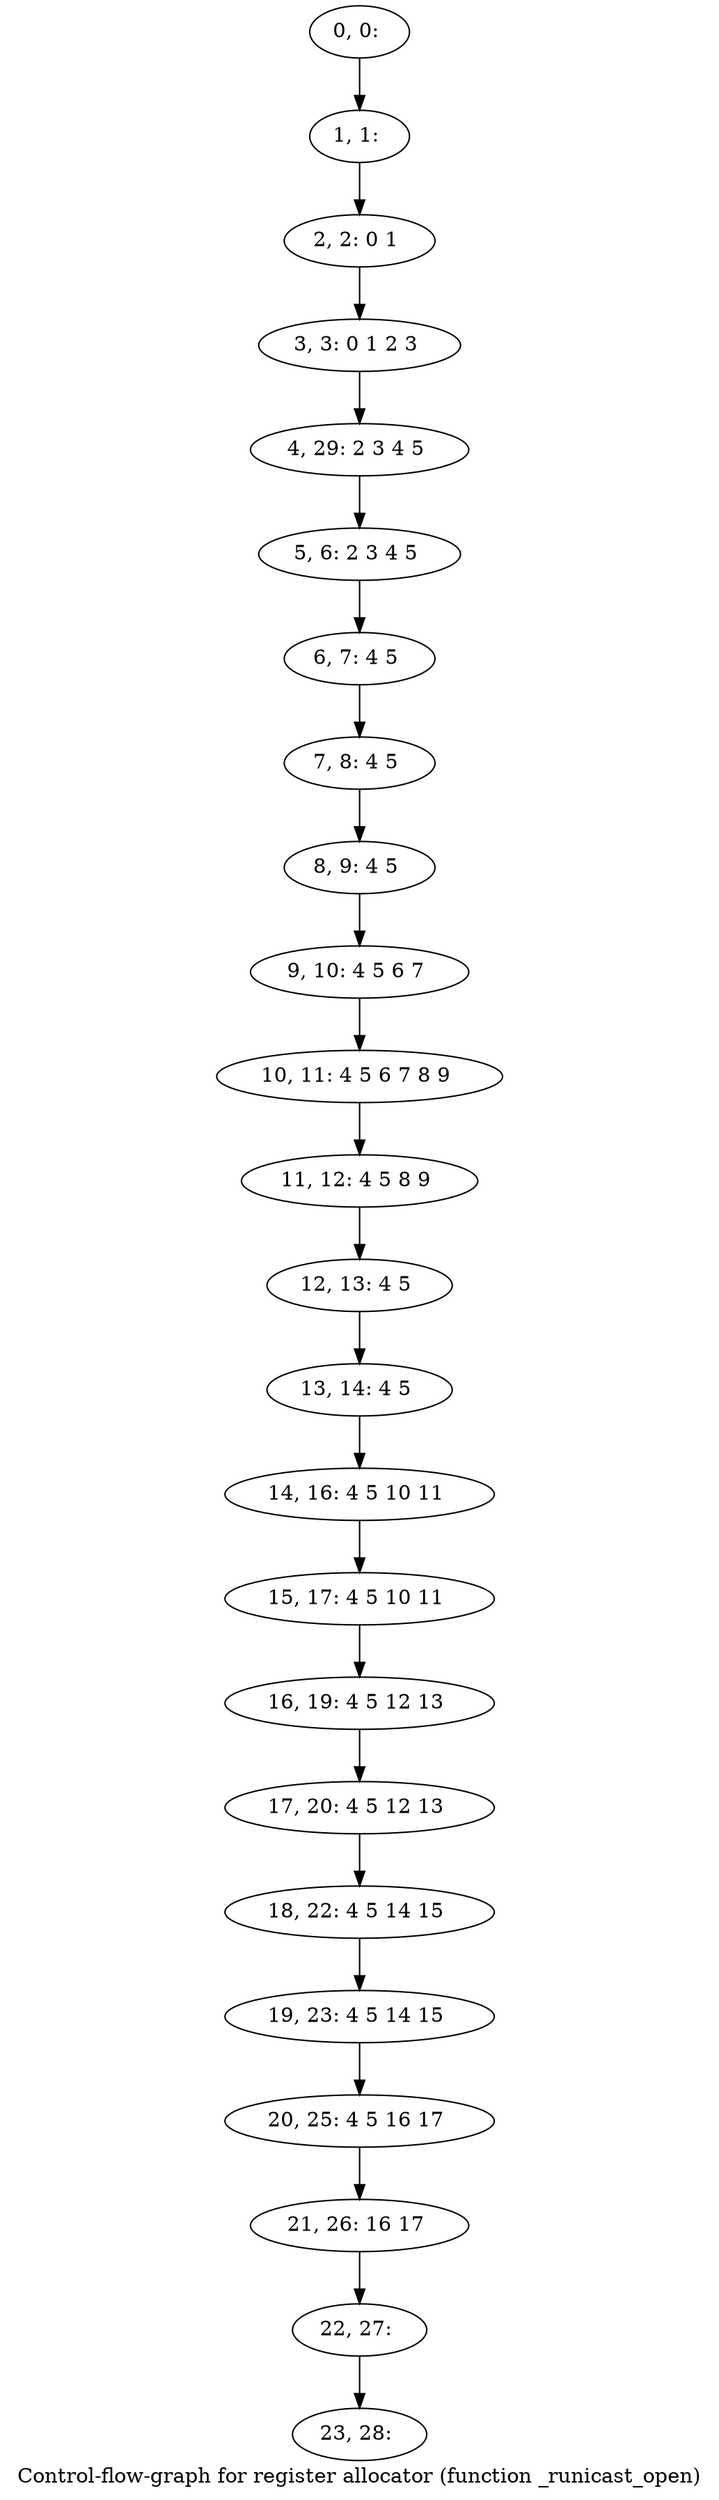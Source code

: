 digraph G {
graph [label="Control-flow-graph for register allocator (function _runicast_open)"]
0[label="0, 0: "];
1[label="1, 1: "];
2[label="2, 2: 0 1 "];
3[label="3, 3: 0 1 2 3 "];
4[label="4, 29: 2 3 4 5 "];
5[label="5, 6: 2 3 4 5 "];
6[label="6, 7: 4 5 "];
7[label="7, 8: 4 5 "];
8[label="8, 9: 4 5 "];
9[label="9, 10: 4 5 6 7 "];
10[label="10, 11: 4 5 6 7 8 9 "];
11[label="11, 12: 4 5 8 9 "];
12[label="12, 13: 4 5 "];
13[label="13, 14: 4 5 "];
14[label="14, 16: 4 5 10 11 "];
15[label="15, 17: 4 5 10 11 "];
16[label="16, 19: 4 5 12 13 "];
17[label="17, 20: 4 5 12 13 "];
18[label="18, 22: 4 5 14 15 "];
19[label="19, 23: 4 5 14 15 "];
20[label="20, 25: 4 5 16 17 "];
21[label="21, 26: 16 17 "];
22[label="22, 27: "];
23[label="23, 28: "];
0->1 ;
1->2 ;
2->3 ;
3->4 ;
4->5 ;
5->6 ;
6->7 ;
7->8 ;
8->9 ;
9->10 ;
10->11 ;
11->12 ;
12->13 ;
13->14 ;
14->15 ;
15->16 ;
16->17 ;
17->18 ;
18->19 ;
19->20 ;
20->21 ;
21->22 ;
22->23 ;
}
